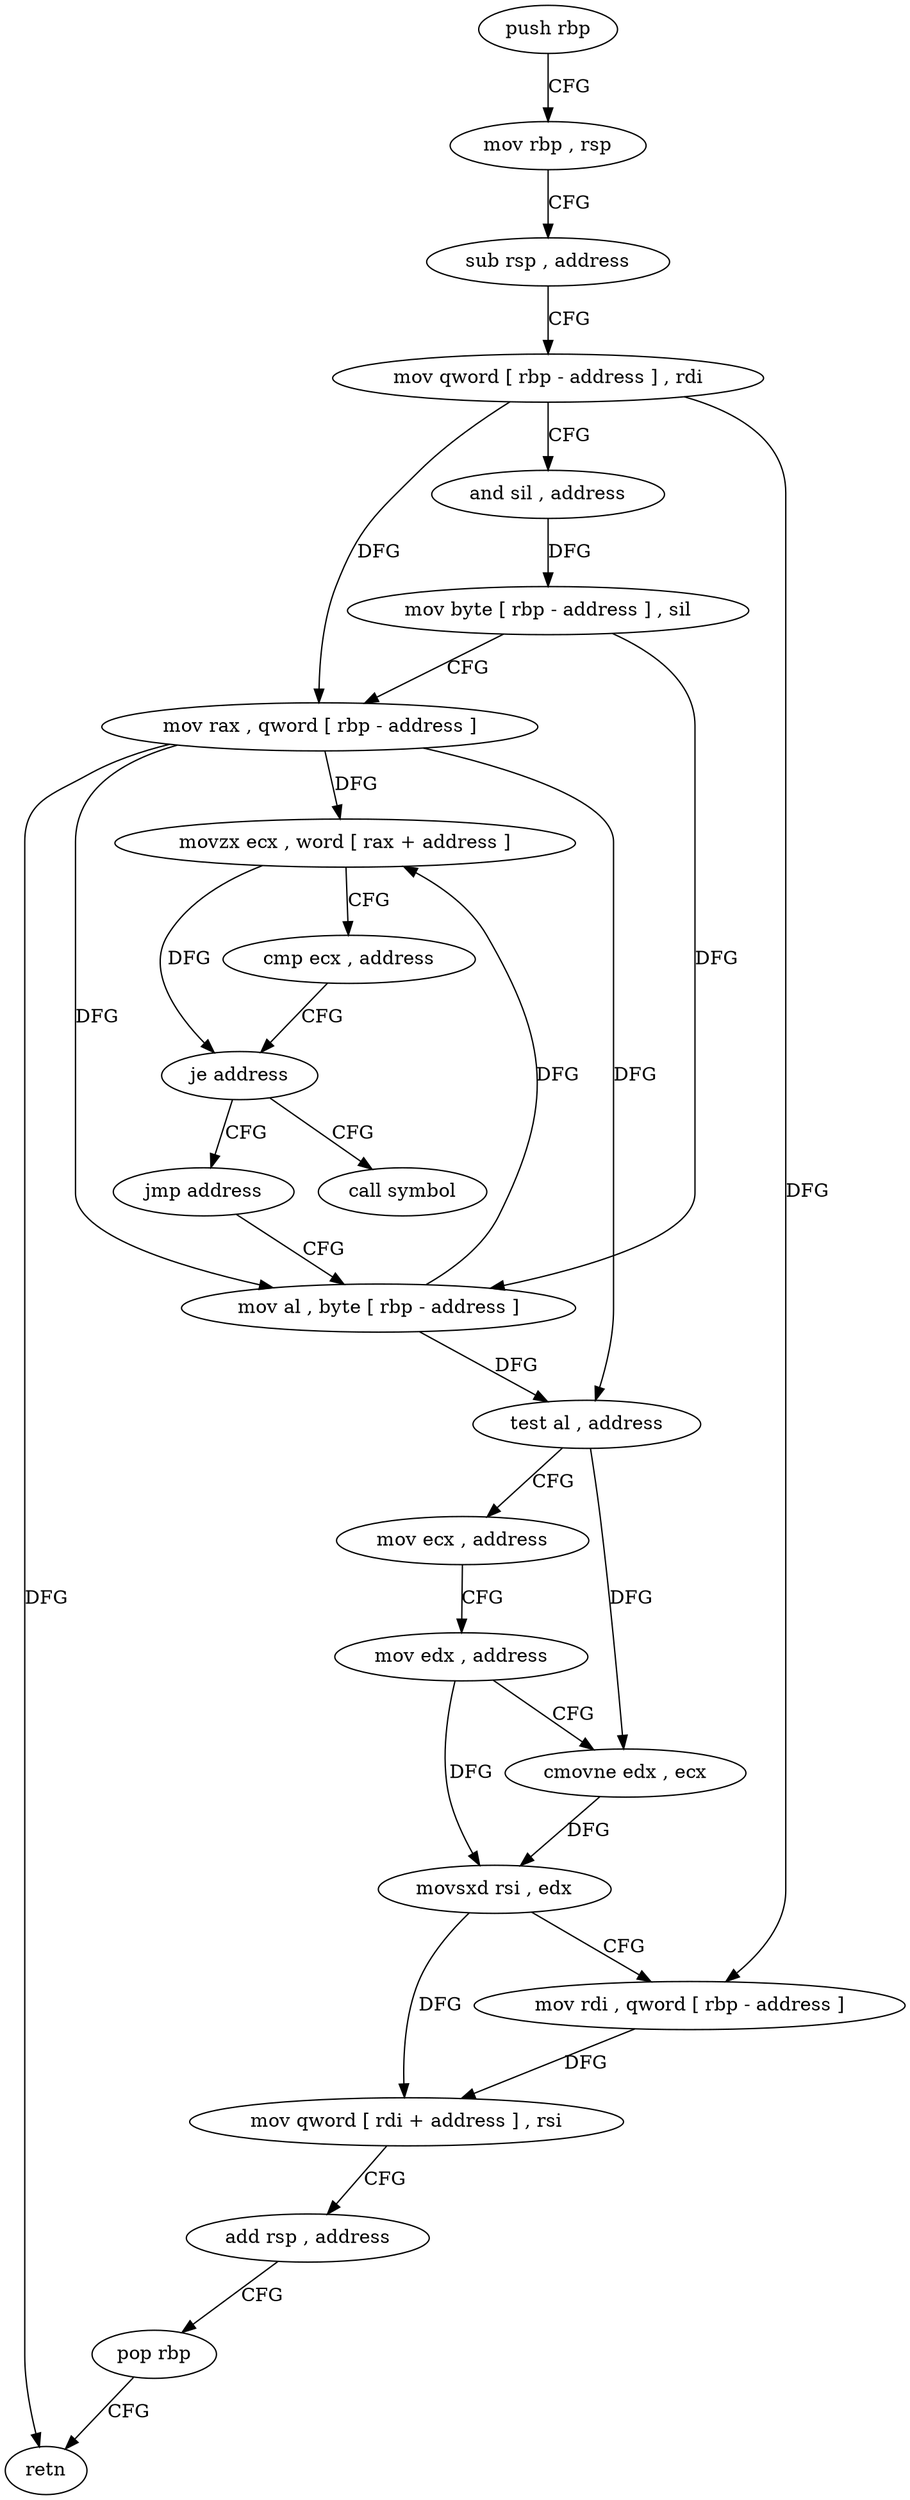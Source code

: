 digraph "func" {
"4213824" [label = "push rbp" ]
"4213825" [label = "mov rbp , rsp" ]
"4213828" [label = "sub rsp , address" ]
"4213832" [label = "mov qword [ rbp - address ] , rdi" ]
"4213836" [label = "and sil , address" ]
"4213840" [label = "mov byte [ rbp - address ] , sil" ]
"4213844" [label = "mov rax , qword [ rbp - address ]" ]
"4213848" [label = "movzx ecx , word [ rax + address ]" ]
"4213852" [label = "cmp ecx , address" ]
"4213855" [label = "je address" ]
"4213866" [label = "jmp address" ]
"4213861" [label = "call symbol" ]
"4213871" [label = "mov al , byte [ rbp - address ]" ]
"4213874" [label = "test al , address" ]
"4213876" [label = "mov ecx , address" ]
"4213881" [label = "mov edx , address" ]
"4213886" [label = "cmovne edx , ecx" ]
"4213889" [label = "movsxd rsi , edx" ]
"4213892" [label = "mov rdi , qword [ rbp - address ]" ]
"4213896" [label = "mov qword [ rdi + address ] , rsi" ]
"4213903" [label = "add rsp , address" ]
"4213907" [label = "pop rbp" ]
"4213908" [label = "retn" ]
"4213824" -> "4213825" [ label = "CFG" ]
"4213825" -> "4213828" [ label = "CFG" ]
"4213828" -> "4213832" [ label = "CFG" ]
"4213832" -> "4213836" [ label = "CFG" ]
"4213832" -> "4213844" [ label = "DFG" ]
"4213832" -> "4213892" [ label = "DFG" ]
"4213836" -> "4213840" [ label = "DFG" ]
"4213840" -> "4213844" [ label = "CFG" ]
"4213840" -> "4213871" [ label = "DFG" ]
"4213844" -> "4213848" [ label = "DFG" ]
"4213844" -> "4213871" [ label = "DFG" ]
"4213844" -> "4213874" [ label = "DFG" ]
"4213844" -> "4213908" [ label = "DFG" ]
"4213848" -> "4213852" [ label = "CFG" ]
"4213848" -> "4213855" [ label = "DFG" ]
"4213852" -> "4213855" [ label = "CFG" ]
"4213855" -> "4213866" [ label = "CFG" ]
"4213855" -> "4213861" [ label = "CFG" ]
"4213866" -> "4213871" [ label = "CFG" ]
"4213871" -> "4213874" [ label = "DFG" ]
"4213871" -> "4213848" [ label = "DFG" ]
"4213874" -> "4213876" [ label = "CFG" ]
"4213874" -> "4213886" [ label = "DFG" ]
"4213876" -> "4213881" [ label = "CFG" ]
"4213881" -> "4213886" [ label = "CFG" ]
"4213881" -> "4213889" [ label = "DFG" ]
"4213886" -> "4213889" [ label = "DFG" ]
"4213889" -> "4213892" [ label = "CFG" ]
"4213889" -> "4213896" [ label = "DFG" ]
"4213892" -> "4213896" [ label = "DFG" ]
"4213896" -> "4213903" [ label = "CFG" ]
"4213903" -> "4213907" [ label = "CFG" ]
"4213907" -> "4213908" [ label = "CFG" ]
}
